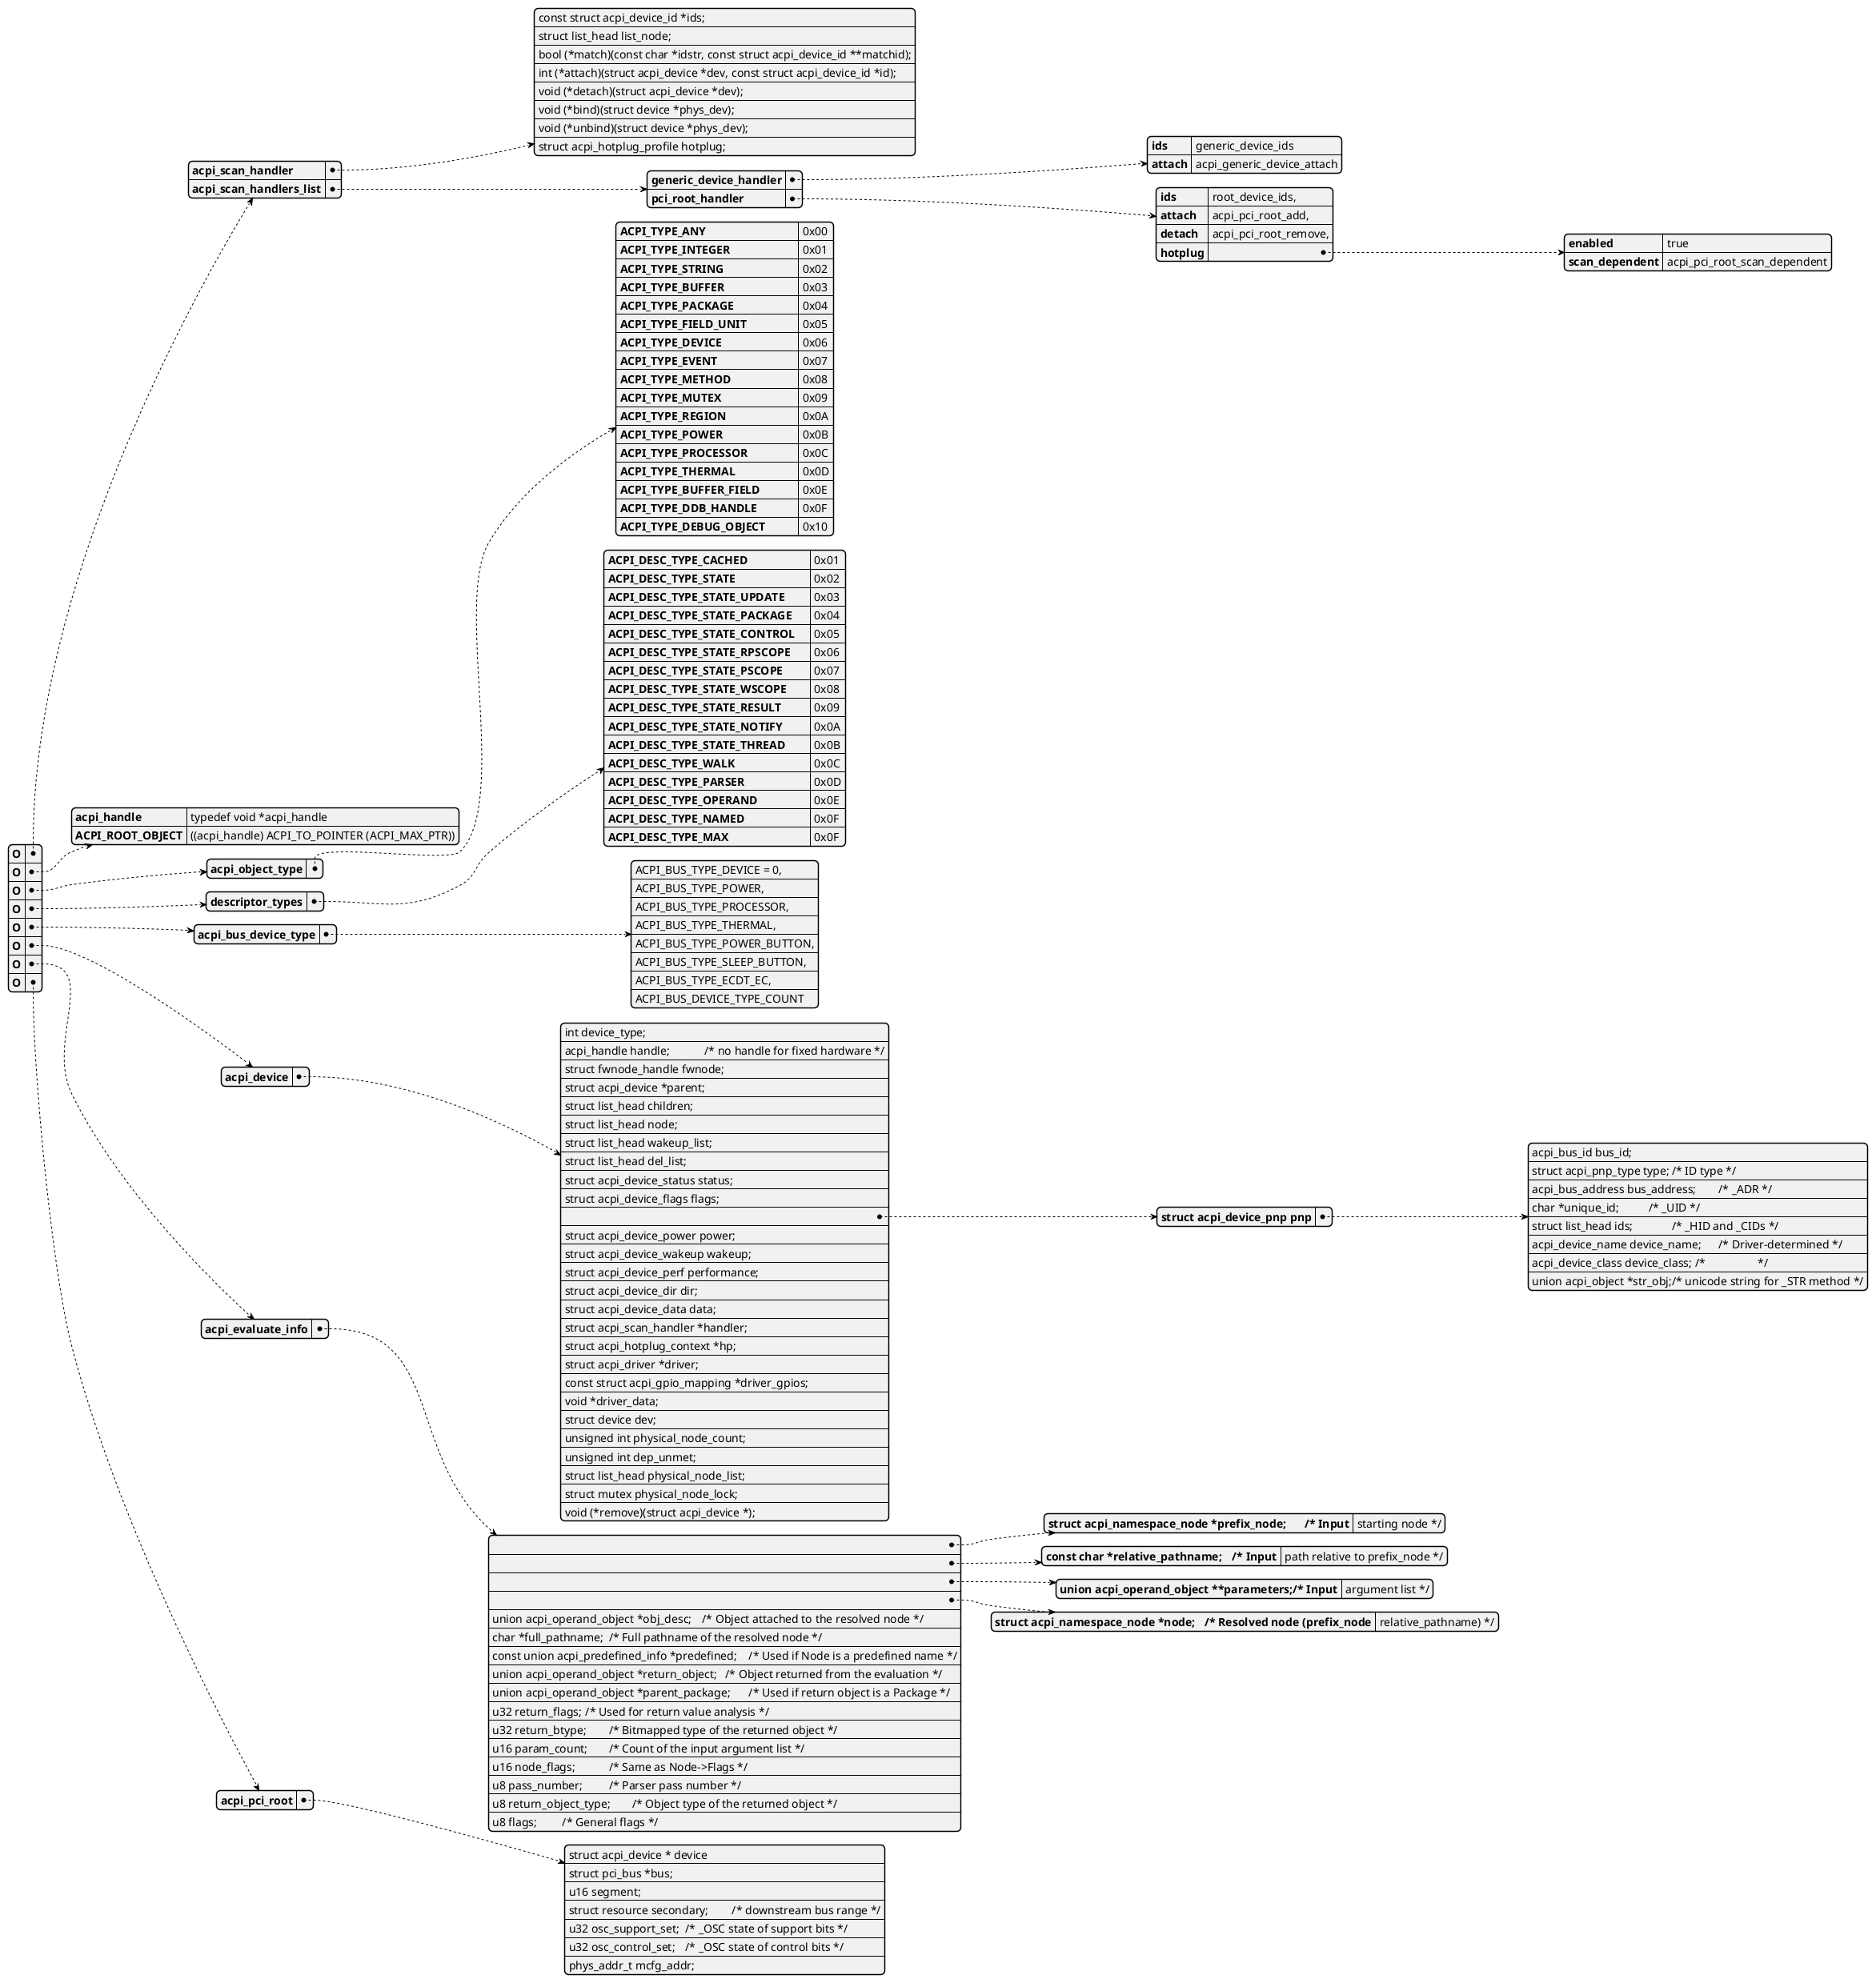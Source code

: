 @startyaml yaml
O:
    acpi_scan_handler:
        - const struct acpi_device_id *ids;
    	- struct list_head list_node;
    	- bool (*match)(const char *idstr, const struct acpi_device_id **matchid);
    	- int (*attach)(struct acpi_device *dev, const struct acpi_device_id *id);
    	- void (*detach)(struct acpi_device *dev);
    	- void (*bind)(struct device *phys_dev);
    	- void (*unbind)(struct device *phys_dev);
    	- struct acpi_hotplug_profile hotplug;
    acpi_scan_handlers_list:
        generic_device_handler:
            ids: generic_device_ids
            attach: acpi_generic_device_attach
        pci_root_handler:
            ids : root_device_ids,
            attach : acpi_pci_root_add,
            detach : acpi_pci_root_remove,
            hotplug:
                enabled: true
                scan_dependent: acpi_pci_root_scan_dependent

O:
    acpi_handle: typedef void *acpi_handle
    ACPI_ROOT_OBJECT:((acpi_handle) ACPI_TO_POINTER (ACPI_MAX_PTR))
O:
    acpi_object_type:
        ACPI_TYPE_ANY                   : 0x00
        ACPI_TYPE_INTEGER               : 0x01
        ACPI_TYPE_STRING                : 0x02
        ACPI_TYPE_BUFFER                : 0x03
        ACPI_TYPE_PACKAGE               : 0x04
        ACPI_TYPE_FIELD_UNIT            : 0x05
        ACPI_TYPE_DEVICE                : 0x06
        ACPI_TYPE_EVENT                 : 0x07
        ACPI_TYPE_METHOD                : 0x08
        ACPI_TYPE_MUTEX                 : 0x09
        ACPI_TYPE_REGION                : 0x0A
        ACPI_TYPE_POWER                 : 0x0B
        ACPI_TYPE_PROCESSOR             : 0x0C
        ACPI_TYPE_THERMAL               : 0x0D
        ACPI_TYPE_BUFFER_FIELD          : 0x0E
        ACPI_TYPE_DDB_HANDLE            : 0x0F
        ACPI_TYPE_DEBUG_OBJECT          : 0x10
O:
    descriptor_types:
        ACPI_DESC_TYPE_CACHED           : 0x01
        ACPI_DESC_TYPE_STATE            : 0x02
        ACPI_DESC_TYPE_STATE_UPDATE     : 0x03
        ACPI_DESC_TYPE_STATE_PACKAGE    : 0x04
        ACPI_DESC_TYPE_STATE_CONTROL    : 0x05
        ACPI_DESC_TYPE_STATE_RPSCOPE    : 0x06
        ACPI_DESC_TYPE_STATE_PSCOPE     : 0x07
        ACPI_DESC_TYPE_STATE_WSCOPE     : 0x08
        ACPI_DESC_TYPE_STATE_RESULT     : 0x09
        ACPI_DESC_TYPE_STATE_NOTIFY     : 0x0A
        ACPI_DESC_TYPE_STATE_THREAD     : 0x0B
        ACPI_DESC_TYPE_WALK             : 0x0C
        ACPI_DESC_TYPE_PARSER           : 0x0D
        ACPI_DESC_TYPE_OPERAND          : 0x0E
        ACPI_DESC_TYPE_NAMED            : 0x0F
        ACPI_DESC_TYPE_MAX              : 0x0F

O:
    acpi_bus_device_type:
        - ACPI_BUS_TYPE_DEVICE = 0,
        - ACPI_BUS_TYPE_POWER,
        - ACPI_BUS_TYPE_PROCESSOR,
        - ACPI_BUS_TYPE_THERMAL,
        - ACPI_BUS_TYPE_POWER_BUTTON,
        - ACPI_BUS_TYPE_SLEEP_BUTTON,
        - ACPI_BUS_TYPE_ECDT_EC,
        - ACPI_BUS_DEVICE_TYPE_COUNT

O:
    acpi_device:
        - int device_type;
        - acpi_handle handle;		/* no handle for fixed hardware */
        - struct fwnode_handle fwnode;
        - struct acpi_device *parent;
        - struct list_head children;
        - struct list_head node;
        - struct list_head wakeup_list;
        - struct list_head del_list;
        - struct acpi_device_status status;
        - struct acpi_device_flags flags;
        - struct acpi_device_pnp pnp:acpi_device_png
                - acpi_bus_id bus_id;
                - struct acpi_pnp_type type;	/* ID type */
                - acpi_bus_address bus_address;	/* _ADR */
                - char *unique_id;		/* _UID */
                - struct list_head ids;		/* _HID and _CIDs */
                - acpi_device_name device_name;	/* Driver-determined */
                - acpi_device_class device_class;	/*                  */
                - union acpi_object *str_obj;	/* unicode string for _STR method */
        - struct acpi_device_power power;
        - struct acpi_device_wakeup wakeup;
        - struct acpi_device_perf performance;
        - struct acpi_device_dir dir;
        - struct acpi_device_data data;
        - struct acpi_scan_handler *handler;
        - struct acpi_hotplug_context *hp;
        - struct acpi_driver *driver;
        - const struct acpi_gpio_mapping *driver_gpios;
        - void *driver_data;
        - struct device dev;
        - unsigned int physical_node_count;
        - unsigned int dep_unmet;
        - struct list_head physical_node_list;
        - struct mutex physical_node_lock;
        - void (*remove)(struct acpi_device *);
O:
    acpi_evaluate_info:
        - struct acpi_namespace_node *prefix_node;	/* Input: starting node */
        - const char *relative_pathname;	/* Input: path relative to prefix_node */
        - union acpi_operand_object **parameters;	/* Input: argument list */
        - struct acpi_namespace_node *node;	/* Resolved node (prefix_node:relative_pathname) */
        - union acpi_operand_object *obj_desc;	/* Object attached to the resolved node */
        - char *full_pathname;	/* Full pathname of the resolved node */
        - const union acpi_predefined_info *predefined;	/* Used if Node is a predefined name */
        - union acpi_operand_object *return_object;	/* Object returned from the evaluation */
        - union acpi_operand_object *parent_package;	/* Used if return object is a Package */
        - u32 return_flags;	/* Used for return value analysis */
        - u32 return_btype;	/* Bitmapped type of the returned object */
        - u16 param_count;	/* Count of the input argument list */
        - u16 node_flags;		/* Same as Node->Flags */
        - u8 pass_number;		/* Parser pass number */
        - u8 return_object_type;	/* Object type of the returned object */
        - u8 flags;		/* General flags */

O:
    acpi_pci_root:
        - struct acpi_device * device
        - struct pci_bus *bus;
        - u16 segment;
        - struct resource secondary;	/* downstream bus range */
        - u32 osc_support_set;	/* _OSC state of support bits */
        - u32 osc_control_set;	/* _OSC state of control bits */
        - phys_addr_t mcfg_addr;

@endyaml
